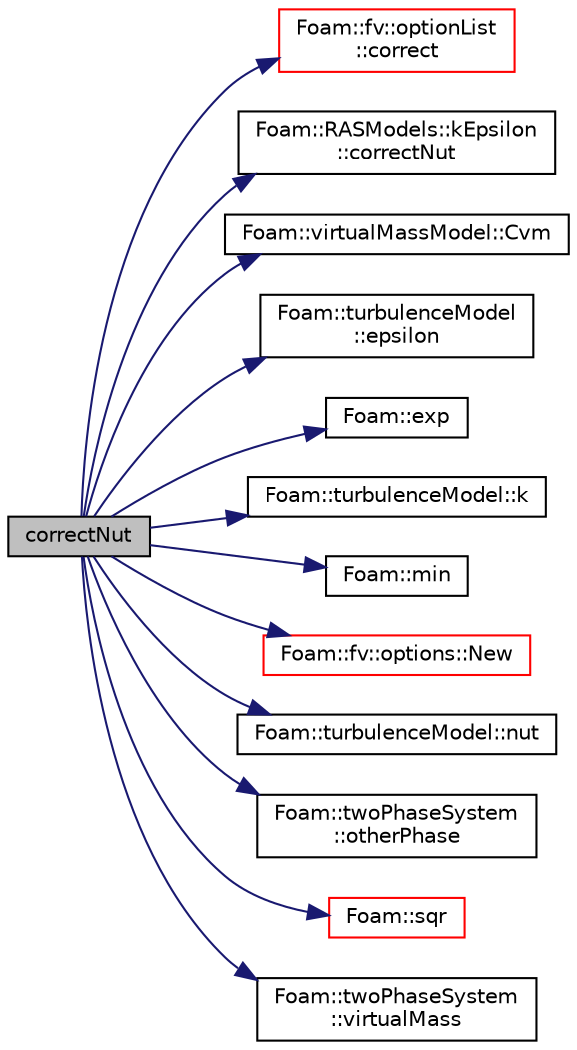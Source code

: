 digraph "correctNut"
{
  bgcolor="transparent";
  edge [fontname="Helvetica",fontsize="10",labelfontname="Helvetica",labelfontsize="10"];
  node [fontname="Helvetica",fontsize="10",shape=record];
  rankdir="LR";
  Node71 [label="correctNut",height=0.2,width=0.4,color="black", fillcolor="grey75", style="filled", fontcolor="black"];
  Node71 -> Node72 [color="midnightblue",fontsize="10",style="solid",fontname="Helvetica"];
  Node72 [label="Foam::fv::optionList\l::correct",height=0.2,width=0.4,color="red",URL="$a22669.html#ae3e6a795c3429c465e44e8953d47e34a",tooltip="Apply correction to field. "];
  Node71 -> Node83 [color="midnightblue",fontsize="10",style="solid",fontname="Helvetica"];
  Node83 [label="Foam::RASModels::kEpsilon\l::correctNut",height=0.2,width=0.4,color="black",URL="$a32333.html#aaffe89433f18f1ee4137486e19219448"];
  Node71 -> Node84 [color="midnightblue",fontsize="10",style="solid",fontname="Helvetica"];
  Node84 [label="Foam::virtualMassModel::Cvm",height=0.2,width=0.4,color="black",URL="$a33377.html#aa8035092d352bc4d77626b7132e69928",tooltip="Return the virtual mass coefficient. "];
  Node71 -> Node85 [color="midnightblue",fontsize="10",style="solid",fontname="Helvetica"];
  Node85 [label="Foam::turbulenceModel\l::epsilon",height=0.2,width=0.4,color="black",URL="$a32397.html#a9259555bfd1948ca5889cde3d9f32c44",tooltip="Return the turbulence kinetic energy dissipation rate. "];
  Node71 -> Node86 [color="midnightblue",fontsize="10",style="solid",fontname="Helvetica"];
  Node86 [label="Foam::exp",height=0.2,width=0.4,color="black",URL="$a21851.html#a12bca6c677fcf0977532179c3cb9bb89"];
  Node71 -> Node87 [color="midnightblue",fontsize="10",style="solid",fontname="Helvetica"];
  Node87 [label="Foam::turbulenceModel::k",height=0.2,width=0.4,color="black",URL="$a32397.html#a513c40f9ed37e2baed10984c3c4c57a9",tooltip="Return the turbulence kinetic energy. "];
  Node71 -> Node88 [color="midnightblue",fontsize="10",style="solid",fontname="Helvetica"];
  Node88 [label="Foam::min",height=0.2,width=0.4,color="black",URL="$a21851.html#a253e112ad2d56d96230ff39ea7f442dc"];
  Node71 -> Node89 [color="midnightblue",fontsize="10",style="solid",fontname="Helvetica"];
  Node89 [label="Foam::fv::options::New",height=0.2,width=0.4,color="red",URL="$a22673.html#a616ee355e53d26b92cf6a39d39f5c594",tooltip="Construct fvOptions and register to datbase if not present. "];
  Node71 -> Node149 [color="midnightblue",fontsize="10",style="solid",fontname="Helvetica"];
  Node149 [label="Foam::turbulenceModel::nut",height=0.2,width=0.4,color="black",URL="$a32397.html#a172707e93d70ead6d609ebf6138e46d9",tooltip="Return the turbulence viscosity. "];
  Node71 -> Node150 [color="midnightblue",fontsize="10",style="solid",fontname="Helvetica"];
  Node150 [label="Foam::twoPhaseSystem\l::otherPhase",height=0.2,width=0.4,color="black",URL="$a33665.html#a21dba21eddc0728483db4760c08b11c6",tooltip="Constant access the phase not given as an argument. "];
  Node71 -> Node151 [color="midnightblue",fontsize="10",style="solid",fontname="Helvetica"];
  Node151 [label="Foam::sqr",height=0.2,width=0.4,color="red",URL="$a21851.html#a277dc11c581d53826ab5090b08f3b17b"];
  Node71 -> Node152 [color="midnightblue",fontsize="10",style="solid",fontname="Helvetica"];
  Node152 [label="Foam::twoPhaseSystem\l::virtualMass",height=0.2,width=0.4,color="black",URL="$a33665.html#a74aa7f35d28d17db2666172dadf706b4",tooltip="Return the virtual mass model for the given phase. "];
}
